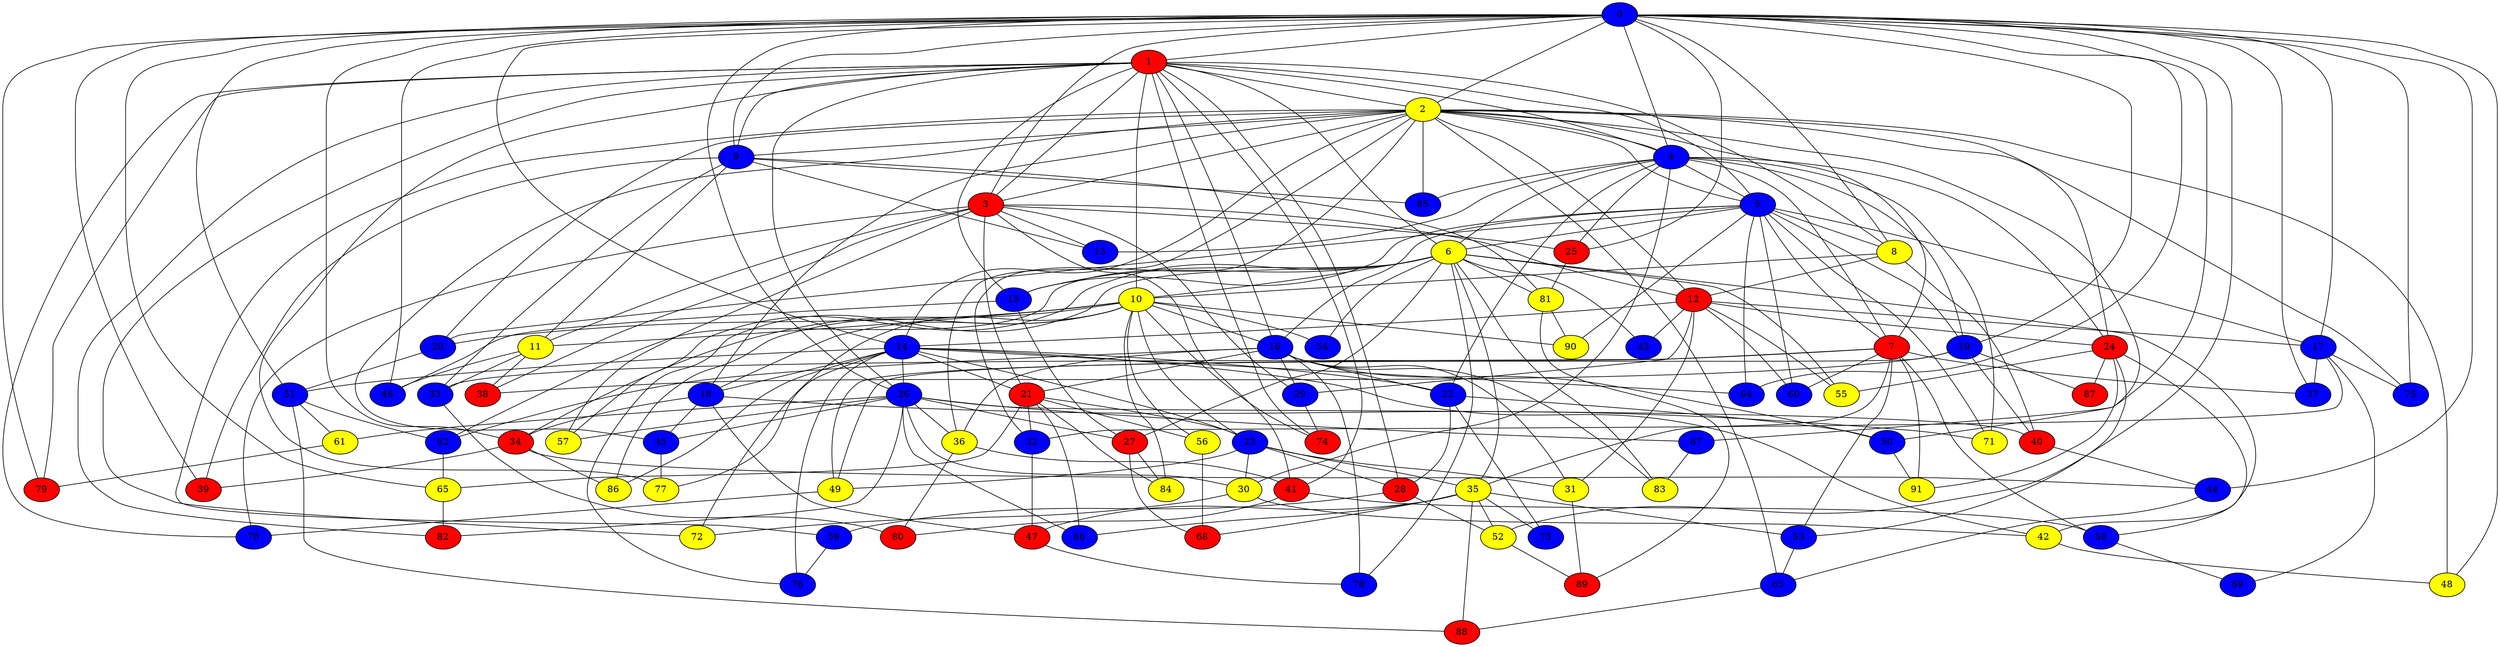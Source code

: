 graph {
0 [style = filled fillcolor = blue];
1 [style = filled fillcolor = red];
2 [style = filled fillcolor = yellow];
3 [style = filled fillcolor = red];
4 [style = filled fillcolor = blue];
5 [style = filled fillcolor = blue];
6 [style = filled fillcolor = yellow];
7 [style = filled fillcolor = red];
8 [style = filled fillcolor = yellow];
9 [style = filled fillcolor = blue];
10 [style = filled fillcolor = yellow];
11 [style = filled fillcolor = yellow];
12 [style = filled fillcolor = red];
13 [style = filled fillcolor = blue];
14 [style = filled fillcolor = blue];
15 [style = filled fillcolor = blue];
16 [style = filled fillcolor = blue];
17 [style = filled fillcolor = blue];
18 [style = filled fillcolor = blue];
19 [style = filled fillcolor = blue];
20 [style = filled fillcolor = blue];
21 [style = filled fillcolor = red];
22 [style = filled fillcolor = blue];
23 [style = filled fillcolor = blue];
24 [style = filled fillcolor = red];
25 [style = filled fillcolor = red];
26 [style = filled fillcolor = blue];
27 [style = filled fillcolor = red];
28 [style = filled fillcolor = red];
29 [style = filled fillcolor = blue];
30 [style = filled fillcolor = yellow];
31 [style = filled fillcolor = yellow];
32 [style = filled fillcolor = blue];
33 [style = filled fillcolor = blue];
34 [style = filled fillcolor = red];
35 [style = filled fillcolor = yellow];
36 [style = filled fillcolor = yellow];
37 [style = filled fillcolor = blue];
38 [style = filled fillcolor = red];
39 [style = filled fillcolor = red];
40 [style = filled fillcolor = red];
41 [style = filled fillcolor = red];
42 [style = filled fillcolor = yellow];
43 [style = filled fillcolor = blue];
44 [style = filled fillcolor = blue];
45 [style = filled fillcolor = blue];
46 [style = filled fillcolor = blue];
47 [style = filled fillcolor = red];
48 [style = filled fillcolor = yellow];
49 [style = filled fillcolor = yellow];
50 [style = filled fillcolor = blue];
51 [style = filled fillcolor = blue];
52 [style = filled fillcolor = yellow];
53 [style = filled fillcolor = blue];
54 [style = filled fillcolor = blue];
55 [style = filled fillcolor = yellow];
56 [style = filled fillcolor = yellow];
57 [style = filled fillcolor = yellow];
58 [style = filled fillcolor = blue];
59 [style = filled fillcolor = blue];
60 [style = filled fillcolor = blue];
61 [style = filled fillcolor = yellow];
62 [style = filled fillcolor = blue];
63 [style = filled fillcolor = blue];
64 [style = filled fillcolor = blue];
65 [style = filled fillcolor = yellow];
66 [style = filled fillcolor = blue];
67 [style = filled fillcolor = blue];
68 [style = filled fillcolor = red];
69 [style = filled fillcolor = blue];
70 [style = filled fillcolor = blue];
71 [style = filled fillcolor = yellow];
72 [style = filled fillcolor = yellow];
73 [style = filled fillcolor = blue];
74 [style = filled fillcolor = red];
75 [style = filled fillcolor = blue];
76 [style = filled fillcolor = blue];
77 [style = filled fillcolor = yellow];
78 [style = filled fillcolor = blue];
79 [style = filled fillcolor = red];
80 [style = filled fillcolor = red];
81 [style = filled fillcolor = yellow];
82 [style = filled fillcolor = red];
83 [style = filled fillcolor = yellow];
84 [style = filled fillcolor = yellow];
85 [style = filled fillcolor = blue];
86 [style = filled fillcolor = yellow];
87 [style = filled fillcolor = red];
88 [style = filled fillcolor = red];
89 [style = filled fillcolor = red];
90 [style = filled fillcolor = yellow];
91 [style = filled fillcolor = yellow];
0 -- 1;
0 -- 4;
0 -- 3;
0 -- 2;
0 -- 8;
0 -- 9;
0 -- 14;
0 -- 17;
0 -- 19;
0 -- 25;
0 -- 26;
0 -- 34;
0 -- 37;
0 -- 39;
0 -- 44;
0 -- 46;
0 -- 48;
0 -- 51;
0 -- 52;
0 -- 64;
0 -- 65;
0 -- 67;
0 -- 75;
0 -- 79;
1 -- 2;
1 -- 3;
1 -- 4;
1 -- 5;
1 -- 6;
1 -- 8;
1 -- 9;
1 -- 10;
1 -- 15;
1 -- 16;
1 -- 26;
1 -- 28;
1 -- 41;
1 -- 70;
1 -- 72;
1 -- 74;
1 -- 77;
1 -- 79;
1 -- 82;
2 -- 3;
2 -- 4;
2 -- 5;
2 -- 7;
2 -- 9;
2 -- 12;
2 -- 14;
2 -- 18;
2 -- 20;
2 -- 24;
2 -- 32;
2 -- 36;
2 -- 45;
2 -- 48;
2 -- 50;
2 -- 59;
2 -- 63;
2 -- 75;
2 -- 85;
3 -- 11;
3 -- 12;
3 -- 13;
3 -- 21;
3 -- 25;
3 -- 29;
3 -- 38;
3 -- 41;
3 -- 57;
3 -- 70;
4 -- 5;
4 -- 6;
4 -- 7;
4 -- 13;
4 -- 19;
4 -- 22;
4 -- 24;
4 -- 25;
4 -- 30;
4 -- 71;
4 -- 85;
5 -- 6;
5 -- 7;
5 -- 8;
5 -- 15;
5 -- 16;
5 -- 17;
5 -- 19;
5 -- 20;
5 -- 60;
5 -- 64;
5 -- 71;
5 -- 90;
6 -- 10;
6 -- 15;
6 -- 27;
6 -- 35;
6 -- 42;
6 -- 43;
6 -- 54;
6 -- 55;
6 -- 57;
6 -- 62;
6 -- 76;
6 -- 78;
6 -- 81;
6 -- 83;
7 -- 33;
7 -- 35;
7 -- 37;
7 -- 49;
7 -- 53;
7 -- 58;
7 -- 60;
7 -- 91;
8 -- 10;
8 -- 12;
8 -- 40;
9 -- 11;
9 -- 13;
9 -- 33;
9 -- 39;
9 -- 81;
9 -- 85;
10 -- 11;
10 -- 16;
10 -- 18;
10 -- 20;
10 -- 23;
10 -- 34;
10 -- 54;
10 -- 56;
10 -- 72;
10 -- 74;
10 -- 84;
10 -- 86;
10 -- 90;
11 -- 33;
11 -- 38;
11 -- 46;
12 -- 14;
12 -- 17;
12 -- 24;
12 -- 29;
12 -- 31;
12 -- 43;
12 -- 55;
12 -- 60;
14 -- 18;
14 -- 21;
14 -- 22;
14 -- 23;
14 -- 26;
14 -- 42;
14 -- 51;
14 -- 64;
14 -- 76;
14 -- 77;
14 -- 86;
15 -- 27;
15 -- 46;
16 -- 21;
16 -- 22;
16 -- 29;
16 -- 31;
16 -- 36;
16 -- 50;
16 -- 62;
16 -- 78;
16 -- 83;
17 -- 32;
17 -- 37;
17 -- 69;
17 -- 75;
18 -- 34;
18 -- 45;
18 -- 47;
18 -- 71;
19 -- 38;
19 -- 40;
19 -- 49;
19 -- 87;
20 -- 51;
21 -- 23;
21 -- 32;
21 -- 56;
21 -- 65;
21 -- 66;
21 -- 84;
22 -- 28;
22 -- 50;
22 -- 73;
23 -- 28;
23 -- 30;
23 -- 31;
23 -- 35;
23 -- 49;
24 -- 53;
24 -- 55;
24 -- 58;
24 -- 87;
24 -- 91;
25 -- 81;
26 -- 27;
26 -- 30;
26 -- 36;
26 -- 40;
26 -- 45;
26 -- 57;
26 -- 61;
26 -- 66;
26 -- 67;
26 -- 82;
27 -- 68;
27 -- 84;
28 -- 52;
28 -- 59;
29 -- 74;
30 -- 42;
30 -- 72;
31 -- 89;
32 -- 47;
33 -- 80;
34 -- 39;
34 -- 44;
34 -- 86;
35 -- 47;
35 -- 52;
35 -- 53;
35 -- 66;
35 -- 68;
35 -- 73;
35 -- 88;
36 -- 41;
36 -- 80;
40 -- 44;
41 -- 58;
41 -- 80;
42 -- 48;
44 -- 63;
45 -- 77;
47 -- 78;
49 -- 70;
50 -- 91;
51 -- 61;
51 -- 62;
51 -- 88;
52 -- 89;
53 -- 63;
56 -- 68;
58 -- 69;
59 -- 76;
61 -- 79;
62 -- 65;
63 -- 88;
65 -- 82;
67 -- 83;
81 -- 89;
81 -- 90;
}
